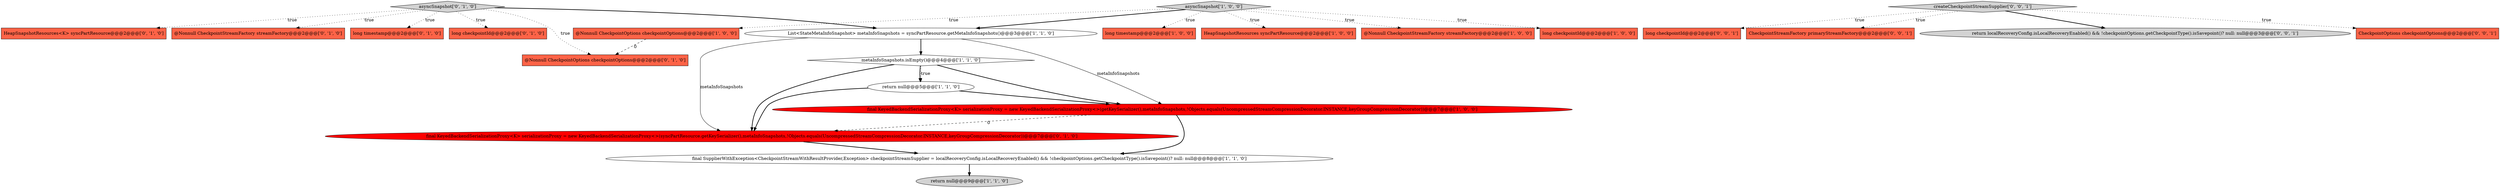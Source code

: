 digraph {
0 [style = filled, label = "long timestamp@@@2@@@['1', '0', '0']", fillcolor = tomato, shape = box image = "AAA0AAABBB1BBB"];
9 [style = filled, label = "@Nonnull CheckpointOptions checkpointOptions@@@2@@@['1', '0', '0']", fillcolor = tomato, shape = box image = "AAA1AAABBB1BBB"];
15 [style = filled, label = "@Nonnull CheckpointStreamFactory streamFactory@@@2@@@['0', '1', '0']", fillcolor = tomato, shape = box image = "AAA0AAABBB2BBB"];
17 [style = filled, label = "long timestamp@@@2@@@['0', '1', '0']", fillcolor = tomato, shape = box image = "AAA0AAABBB2BBB"];
13 [style = filled, label = "asyncSnapshot['0', '1', '0']", fillcolor = lightgray, shape = diamond image = "AAA0AAABBB2BBB"];
5 [style = filled, label = "HeapSnapshotResources syncPartResource@@@2@@@['1', '0', '0']", fillcolor = tomato, shape = box image = "AAA0AAABBB1BBB"];
18 [style = filled, label = "@Nonnull CheckpointOptions checkpointOptions@@@2@@@['0', '1', '0']", fillcolor = tomato, shape = box image = "AAA1AAABBB2BBB"];
12 [style = filled, label = "long checkpointId@@@2@@@['0', '1', '0']", fillcolor = tomato, shape = box image = "AAA0AAABBB2BBB"];
22 [style = filled, label = "long checkpointId@@@2@@@['0', '0', '1']", fillcolor = tomato, shape = box image = "AAA0AAABBB3BBB"];
16 [style = filled, label = "final KeyedBackendSerializationProxy<K> serializationProxy = new KeyedBackendSerializationProxy<>(syncPartResource.getKeySerializer(),metaInfoSnapshots,!Objects.equals(UncompressedStreamCompressionDecorator.INSTANCE,keyGroupCompressionDecorator))@@@7@@@['0', '1', '0']", fillcolor = red, shape = ellipse image = "AAA1AAABBB2BBB"];
8 [style = filled, label = "asyncSnapshot['1', '0', '0']", fillcolor = lightgray, shape = diamond image = "AAA0AAABBB1BBB"];
10 [style = filled, label = "return null@@@5@@@['1', '1', '0']", fillcolor = white, shape = ellipse image = "AAA0AAABBB1BBB"];
20 [style = filled, label = "CheckpointStreamFactory primaryStreamFactory@@@2@@@['0', '0', '1']", fillcolor = tomato, shape = box image = "AAA0AAABBB3BBB"];
11 [style = filled, label = "final KeyedBackendSerializationProxy<K> serializationProxy = new KeyedBackendSerializationProxy<>(getKeySerializer(),metaInfoSnapshots,!Objects.equals(UncompressedStreamCompressionDecorator.INSTANCE,keyGroupCompressionDecorator))@@@7@@@['1', '0', '0']", fillcolor = red, shape = ellipse image = "AAA1AAABBB1BBB"];
4 [style = filled, label = "metaInfoSnapshots.isEmpty()@@@4@@@['1', '1', '0']", fillcolor = white, shape = diamond image = "AAA0AAABBB1BBB"];
3 [style = filled, label = "List<StateMetaInfoSnapshot> metaInfoSnapshots = syncPartResource.getMetaInfoSnapshots()@@@3@@@['1', '1', '0']", fillcolor = white, shape = ellipse image = "AAA0AAABBB1BBB"];
7 [style = filled, label = "final SupplierWithException<CheckpointStreamWithResultProvider,Exception> checkpointStreamSupplier = localRecoveryConfig.isLocalRecoveryEnabled() && !checkpointOptions.getCheckpointType().isSavepoint()? null: null@@@8@@@['1', '1', '0']", fillcolor = white, shape = ellipse image = "AAA0AAABBB1BBB"];
19 [style = filled, label = "return localRecoveryConfig.isLocalRecoveryEnabled() && !checkpointOptions.getCheckpointType().isSavepoint()? null: null@@@3@@@['0', '0', '1']", fillcolor = lightgray, shape = ellipse image = "AAA0AAABBB3BBB"];
23 [style = filled, label = "CheckpointOptions checkpointOptions@@@2@@@['0', '0', '1']", fillcolor = tomato, shape = box image = "AAA0AAABBB3BBB"];
2 [style = filled, label = "@Nonnull CheckpointStreamFactory streamFactory@@@2@@@['1', '0', '0']", fillcolor = tomato, shape = box image = "AAA0AAABBB1BBB"];
6 [style = filled, label = "return null@@@9@@@['1', '1', '0']", fillcolor = lightgray, shape = ellipse image = "AAA0AAABBB1BBB"];
1 [style = filled, label = "long checkpointId@@@2@@@['1', '0', '0']", fillcolor = tomato, shape = box image = "AAA0AAABBB1BBB"];
14 [style = filled, label = "HeapSnapshotResources<K> syncPartResource@@@2@@@['0', '1', '0']", fillcolor = tomato, shape = box image = "AAA0AAABBB2BBB"];
21 [style = filled, label = "createCheckpointStreamSupplier['0', '0', '1']", fillcolor = lightgray, shape = diamond image = "AAA0AAABBB3BBB"];
4->10 [style = bold, label=""];
13->17 [style = dotted, label="true"];
13->18 [style = dotted, label="true"];
21->20 [style = dotted, label="true"];
21->19 [style = bold, label=""];
13->12 [style = dotted, label="true"];
4->10 [style = dotted, label="true"];
3->11 [style = solid, label="metaInfoSnapshots"];
11->16 [style = dashed, label="0"];
8->2 [style = dotted, label="true"];
9->18 [style = dashed, label="0"];
8->3 [style = bold, label=""];
16->7 [style = bold, label=""];
21->22 [style = dotted, label="true"];
3->4 [style = bold, label=""];
8->1 [style = dotted, label="true"];
10->16 [style = bold, label=""];
13->3 [style = bold, label=""];
8->5 [style = dotted, label="true"];
21->23 [style = dotted, label="true"];
7->6 [style = bold, label=""];
3->16 [style = solid, label="metaInfoSnapshots"];
8->0 [style = dotted, label="true"];
13->15 [style = dotted, label="true"];
8->9 [style = dotted, label="true"];
4->11 [style = bold, label=""];
13->14 [style = dotted, label="true"];
11->7 [style = bold, label=""];
4->16 [style = bold, label=""];
10->11 [style = bold, label=""];
}
